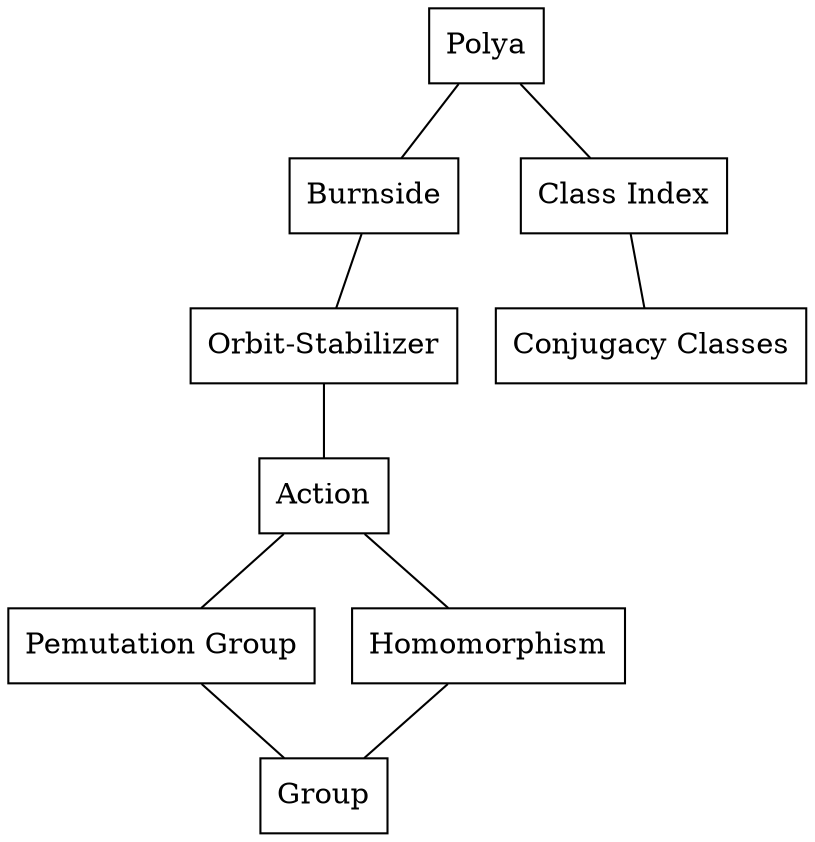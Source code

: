 strict graph {
  node [ shape = rectangle]
  1 [ label = "Polya" ]
  2 [ label = "Burnside" ]
  3 [ label = "Class Index" ]
  4 [ label = "Orbit-Stabilizer" ]
  5 [ label = "Action" ]
  6 [ label = "Pemutation Group" ]
  7 [ label = "Homomorphism" ]
  8 [ label = "Group" ]
  9 [ label = "Conjugacy Classes" ]
  1 -- { 2 3 }
  2 -- { 4 }
  3 -- { 9 }
  4 -- { 5 }
  5 -- { 6, 7 }
  6 -- { 8 }
  7 -- { 8 }
}